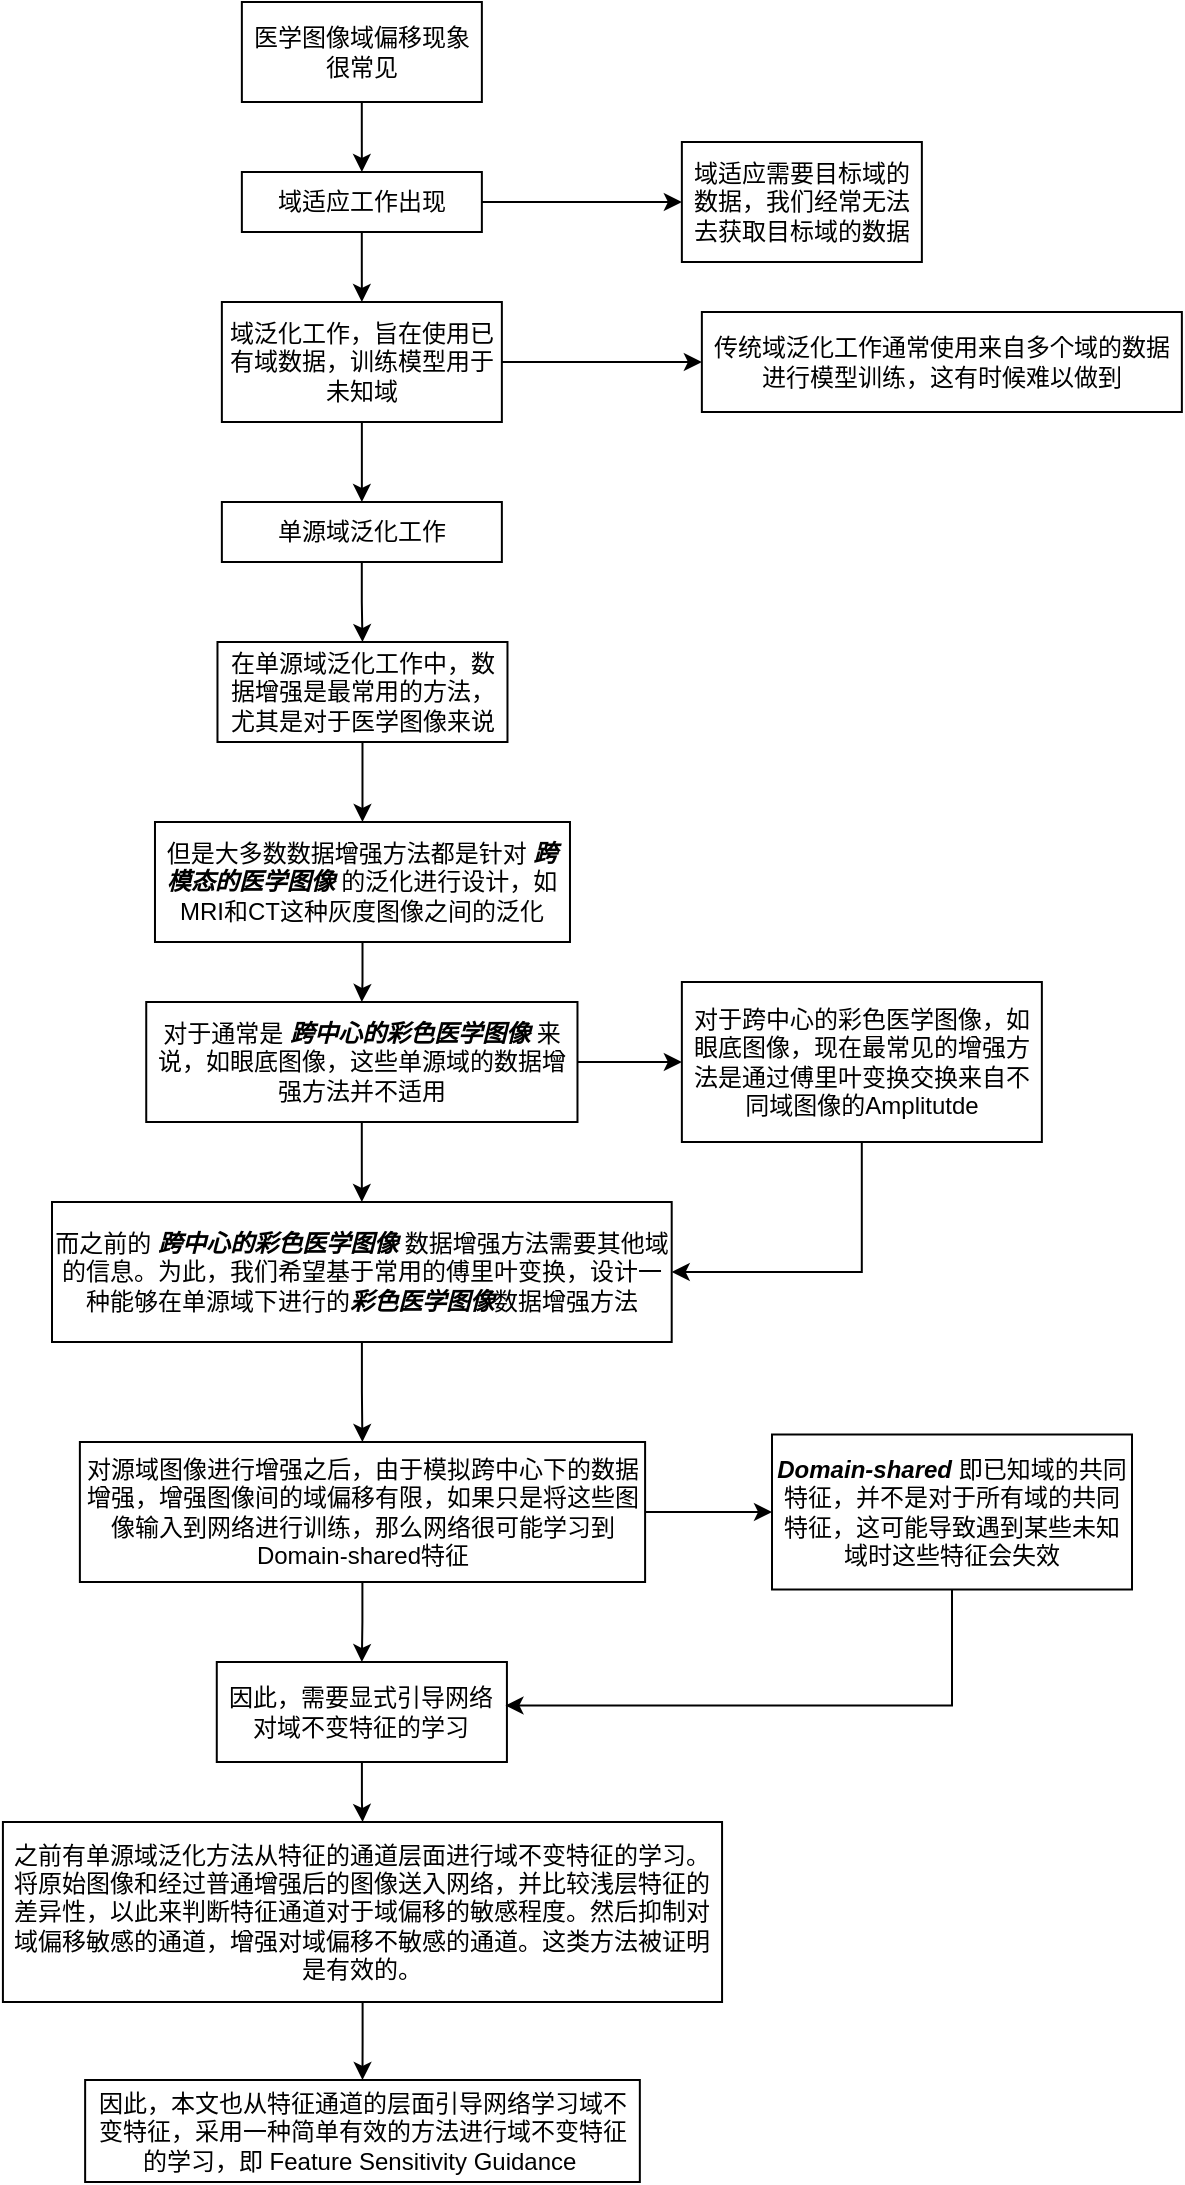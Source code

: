<mxfile version="24.0.7" type="github">
  <diagram name="第 1 页" id="c-j58rz6KxYzb0M7mw4W">
    <mxGraphModel dx="869" dy="452" grid="1" gridSize="10" guides="1" tooltips="1" connect="1" arrows="1" fold="1" page="1" pageScale="1" pageWidth="827" pageHeight="1169" math="0" shadow="0">
      <root>
        <mxCell id="0" />
        <mxCell id="1" parent="0" />
        <mxCell id="vQjxIirA9bA-XjDeCSao-2" style="edgeStyle=orthogonalEdgeStyle;rounded=0;orthogonalLoop=1;jettySize=auto;html=1;entryX=0.5;entryY=0;entryDx=0;entryDy=0;" parent="1" source="Ax9DC1ABo2JLW3Br6AjF-1" target="vQjxIirA9bA-XjDeCSao-1" edge="1">
          <mxGeometry relative="1" as="geometry" />
        </mxCell>
        <mxCell id="Ax9DC1ABo2JLW3Br6AjF-1" value="医学图像域偏移现象很常见" style="rounded=0;whiteSpace=wrap;html=1;" parent="1" vertex="1">
          <mxGeometry x="234.93" y="60" width="120" height="50" as="geometry" />
        </mxCell>
        <mxCell id="vQjxIirA9bA-XjDeCSao-4" style="edgeStyle=orthogonalEdgeStyle;rounded=0;orthogonalLoop=1;jettySize=auto;html=1;entryX=0.5;entryY=0;entryDx=0;entryDy=0;" parent="1" source="vQjxIirA9bA-XjDeCSao-1" target="vQjxIirA9bA-XjDeCSao-3" edge="1">
          <mxGeometry relative="1" as="geometry" />
        </mxCell>
        <mxCell id="vQjxIirA9bA-XjDeCSao-7" style="edgeStyle=orthogonalEdgeStyle;rounded=0;orthogonalLoop=1;jettySize=auto;html=1;exitX=1;exitY=0.5;exitDx=0;exitDy=0;" parent="1" source="vQjxIirA9bA-XjDeCSao-1" target="vQjxIirA9bA-XjDeCSao-5" edge="1">
          <mxGeometry relative="1" as="geometry" />
        </mxCell>
        <mxCell id="vQjxIirA9bA-XjDeCSao-1" value="域适应工作出现" style="rounded=0;whiteSpace=wrap;html=1;" parent="1" vertex="1">
          <mxGeometry x="234.93" y="145" width="120" height="30" as="geometry" />
        </mxCell>
        <mxCell id="vQjxIirA9bA-XjDeCSao-9" style="edgeStyle=orthogonalEdgeStyle;rounded=0;orthogonalLoop=1;jettySize=auto;html=1;entryX=0;entryY=0.5;entryDx=0;entryDy=0;" parent="1" source="vQjxIirA9bA-XjDeCSao-3" target="vQjxIirA9bA-XjDeCSao-8" edge="1">
          <mxGeometry relative="1" as="geometry" />
        </mxCell>
        <mxCell id="vQjxIirA9bA-XjDeCSao-11" style="edgeStyle=orthogonalEdgeStyle;rounded=0;orthogonalLoop=1;jettySize=auto;html=1;entryX=0.5;entryY=0;entryDx=0;entryDy=0;" parent="1" source="vQjxIirA9bA-XjDeCSao-3" target="vQjxIirA9bA-XjDeCSao-10" edge="1">
          <mxGeometry relative="1" as="geometry" />
        </mxCell>
        <mxCell id="vQjxIirA9bA-XjDeCSao-3" value="域泛化工作，旨在使用已有域数据，训练模型用于未知域" style="rounded=0;whiteSpace=wrap;html=1;" parent="1" vertex="1">
          <mxGeometry x="224.93" y="210" width="140" height="60" as="geometry" />
        </mxCell>
        <mxCell id="vQjxIirA9bA-XjDeCSao-5" value="域适应需要目标域的数据，我们经常无法去获取目标域的数据" style="rounded=0;whiteSpace=wrap;html=1;" parent="1" vertex="1">
          <mxGeometry x="454.93" y="130" width="120" height="60" as="geometry" />
        </mxCell>
        <mxCell id="vQjxIirA9bA-XjDeCSao-8" value="传统域泛化工作通常使用来自多个域的数据进行模型训练，这有时候难以做到" style="rounded=0;whiteSpace=wrap;html=1;" parent="1" vertex="1">
          <mxGeometry x="464.93" y="215" width="240" height="50" as="geometry" />
        </mxCell>
        <mxCell id="6a-3rRkNYd-cF_ZGWK3o-11" style="edgeStyle=orthogonalEdgeStyle;rounded=0;orthogonalLoop=1;jettySize=auto;html=1;entryX=0.5;entryY=0;entryDx=0;entryDy=0;" parent="1" source="vQjxIirA9bA-XjDeCSao-10" target="vQjxIirA9bA-XjDeCSao-12" edge="1">
          <mxGeometry relative="1" as="geometry" />
        </mxCell>
        <mxCell id="vQjxIirA9bA-XjDeCSao-10" value="单源域泛化工作" style="rounded=0;whiteSpace=wrap;html=1;" parent="1" vertex="1">
          <mxGeometry x="224.93" y="310" width="140" height="30" as="geometry" />
        </mxCell>
        <mxCell id="6a-3rRkNYd-cF_ZGWK3o-2" style="edgeStyle=orthogonalEdgeStyle;rounded=0;orthogonalLoop=1;jettySize=auto;html=1;entryX=0.5;entryY=0;entryDx=0;entryDy=0;" parent="1" source="vQjxIirA9bA-XjDeCSao-12" target="vQjxIirA9bA-XjDeCSao-15" edge="1">
          <mxGeometry relative="1" as="geometry" />
        </mxCell>
        <mxCell id="vQjxIirA9bA-XjDeCSao-12" value="在单源域泛化工作中，数据增强是最常用的方法，尤其是对于医学图像来说" style="rounded=0;whiteSpace=wrap;html=1;" parent="1" vertex="1">
          <mxGeometry x="222.74" y="380" width="145" height="50" as="geometry" />
        </mxCell>
        <mxCell id="6a-3rRkNYd-cF_ZGWK3o-4" value="" style="edgeStyle=orthogonalEdgeStyle;rounded=0;orthogonalLoop=1;jettySize=auto;html=1;" parent="1" source="vQjxIirA9bA-XjDeCSao-15" target="6a-3rRkNYd-cF_ZGWK3o-3" edge="1">
          <mxGeometry relative="1" as="geometry" />
        </mxCell>
        <mxCell id="vQjxIirA9bA-XjDeCSao-15" value="但是大多数数据增强方法都是针对&amp;nbsp;&lt;i&gt;&lt;b&gt;跨模态的医学图像&amp;nbsp;&lt;/b&gt;&lt;/i&gt;的泛化进行设计，如MRI和CT这种灰度图像之间的泛化" style="rounded=0;whiteSpace=wrap;html=1;" parent="1" vertex="1">
          <mxGeometry x="191.49" y="470" width="207.5" height="60" as="geometry" />
        </mxCell>
        <mxCell id="6a-3rRkNYd-cF_ZGWK3o-12" style="edgeStyle=orthogonalEdgeStyle;rounded=0;orthogonalLoop=1;jettySize=auto;html=1;entryX=0;entryY=0.5;entryDx=0;entryDy=0;" parent="1" source="6a-3rRkNYd-cF_ZGWK3o-3" target="6a-3rRkNYd-cF_ZGWK3o-5" edge="1">
          <mxGeometry relative="1" as="geometry" />
        </mxCell>
        <mxCell id="6a-3rRkNYd-cF_ZGWK3o-13" style="edgeStyle=orthogonalEdgeStyle;rounded=0;orthogonalLoop=1;jettySize=auto;html=1;entryX=0.5;entryY=0;entryDx=0;entryDy=0;" parent="1" source="6a-3rRkNYd-cF_ZGWK3o-3" target="6a-3rRkNYd-cF_ZGWK3o-8" edge="1">
          <mxGeometry relative="1" as="geometry" />
        </mxCell>
        <mxCell id="6a-3rRkNYd-cF_ZGWK3o-3" value="对于通常是&amp;nbsp;&lt;b&gt;&lt;i&gt;跨中心的彩色医学图像&amp;nbsp;&lt;/i&gt;&lt;/b&gt;来说，如眼底图像，这些单源域的数据增强方法并不适用" style="whiteSpace=wrap;html=1;rounded=0;" parent="1" vertex="1">
          <mxGeometry x="187.12" y="560" width="215.62" height="60" as="geometry" />
        </mxCell>
        <mxCell id="6a-3rRkNYd-cF_ZGWK3o-15" style="edgeStyle=orthogonalEdgeStyle;rounded=0;orthogonalLoop=1;jettySize=auto;html=1;entryX=1;entryY=0.5;entryDx=0;entryDy=0;" parent="1" source="6a-3rRkNYd-cF_ZGWK3o-5" target="6a-3rRkNYd-cF_ZGWK3o-8" edge="1">
          <mxGeometry relative="1" as="geometry">
            <Array as="points">
              <mxPoint x="544.93" y="695" />
            </Array>
          </mxGeometry>
        </mxCell>
        <mxCell id="6a-3rRkNYd-cF_ZGWK3o-5" value="对于跨中心的彩色医学图像，如眼底图像，现在最常见的增强方法是通过傅里叶变换交换来自不同域图像的Amplitutde" style="rounded=0;whiteSpace=wrap;html=1;" parent="1" vertex="1">
          <mxGeometry x="454.93" y="550" width="180" height="80" as="geometry" />
        </mxCell>
        <mxCell id="6a-3rRkNYd-cF_ZGWK3o-18" value="" style="edgeStyle=orthogonalEdgeStyle;rounded=0;orthogonalLoop=1;jettySize=auto;html=1;" parent="1" source="6a-3rRkNYd-cF_ZGWK3o-8" target="6a-3rRkNYd-cF_ZGWK3o-16" edge="1">
          <mxGeometry relative="1" as="geometry" />
        </mxCell>
        <mxCell id="6a-3rRkNYd-cF_ZGWK3o-8" value="而之前的&amp;nbsp;&lt;b&gt;&lt;i&gt;跨中心的彩色医学图像&amp;nbsp;&lt;/i&gt;&lt;/b&gt;数据增强方法需要其他域的信息。为此，我们希望基于常用的傅里叶变换，设计一种能够在单源域下进行的&lt;b style=&quot;font-style: italic;&quot;&gt;彩色医学图像&lt;/b&gt;数据增强方法" style="rounded=0;whiteSpace=wrap;html=1;" parent="1" vertex="1">
          <mxGeometry x="140" y="660" width="309.85" height="70" as="geometry" />
        </mxCell>
        <mxCell id="u22NzilWjhtLQ6Hzgs4L-1" style="edgeStyle=orthogonalEdgeStyle;rounded=0;orthogonalLoop=1;jettySize=auto;html=1;entryX=0;entryY=0.5;entryDx=0;entryDy=0;" parent="1" source="6a-3rRkNYd-cF_ZGWK3o-16" target="6a-3rRkNYd-cF_ZGWK3o-19" edge="1">
          <mxGeometry relative="1" as="geometry" />
        </mxCell>
        <mxCell id="zbKeJaY4Yf2kd95y40e--2" style="edgeStyle=orthogonalEdgeStyle;rounded=0;orthogonalLoop=1;jettySize=auto;html=1;entryX=0.5;entryY=0;entryDx=0;entryDy=0;" edge="1" parent="1" source="6a-3rRkNYd-cF_ZGWK3o-16" target="zbKeJaY4Yf2kd95y40e--1">
          <mxGeometry relative="1" as="geometry" />
        </mxCell>
        <mxCell id="6a-3rRkNYd-cF_ZGWK3o-16" value="对源域图像进行增强之后，由于模拟跨中心下的数据增强，增强图像间的域偏移有限，如果只是将这些图像输入到网络进行训练，那么网络很可能学习到Domain-shared特征" style="rounded=0;whiteSpace=wrap;html=1;" parent="1" vertex="1">
          <mxGeometry x="153.94" y="780" width="282.61" height="70" as="geometry" />
        </mxCell>
        <mxCell id="6a-3rRkNYd-cF_ZGWK3o-19" value="&lt;b style=&quot;font-style: italic;&quot;&gt;Domain-shared&amp;nbsp;&lt;/b&gt;即已知域的共同特征，并不是对于所有域的共同特征，这可能导致遇到某些未知域时这些特征会失效" style="rounded=0;whiteSpace=wrap;html=1;" parent="1" vertex="1">
          <mxGeometry x="500" y="776.25" width="180" height="77.5" as="geometry" />
        </mxCell>
        <mxCell id="zbKeJaY4Yf2kd95y40e--12" value="" style="edgeStyle=orthogonalEdgeStyle;rounded=0;orthogonalLoop=1;jettySize=auto;html=1;" edge="1" parent="1" source="zbKeJaY4Yf2kd95y40e--1" target="zbKeJaY4Yf2kd95y40e--11">
          <mxGeometry relative="1" as="geometry" />
        </mxCell>
        <mxCell id="zbKeJaY4Yf2kd95y40e--1" value="因此，需要显式引导网络对域不变特征的学习" style="rounded=0;whiteSpace=wrap;html=1;" vertex="1" parent="1">
          <mxGeometry x="222.39" y="890" width="145.07" height="50" as="geometry" />
        </mxCell>
        <mxCell id="zbKeJaY4Yf2kd95y40e--3" style="edgeStyle=orthogonalEdgeStyle;rounded=0;orthogonalLoop=1;jettySize=auto;html=1;entryX=0.995;entryY=0.434;entryDx=0;entryDy=0;entryPerimeter=0;" edge="1" parent="1" source="6a-3rRkNYd-cF_ZGWK3o-19" target="zbKeJaY4Yf2kd95y40e--1">
          <mxGeometry relative="1" as="geometry">
            <Array as="points">
              <mxPoint x="590" y="912" />
            </Array>
          </mxGeometry>
        </mxCell>
        <mxCell id="zbKeJaY4Yf2kd95y40e--4" value="因此，本文也从特征通道的层面引导网络学习域不变特征，采用一种简单有效的方法进行域不变特征的学习，即 Feature Sensitivity Guidance&amp;nbsp;" style="rounded=0;whiteSpace=wrap;html=1;" vertex="1" parent="1">
          <mxGeometry x="156.57" y="1099" width="277.35" height="51" as="geometry" />
        </mxCell>
        <mxCell id="zbKeJaY4Yf2kd95y40e--13" style="edgeStyle=orthogonalEdgeStyle;rounded=0;orthogonalLoop=1;jettySize=auto;html=1;entryX=0.5;entryY=0;entryDx=0;entryDy=0;" edge="1" parent="1" source="zbKeJaY4Yf2kd95y40e--11" target="zbKeJaY4Yf2kd95y40e--4">
          <mxGeometry relative="1" as="geometry" />
        </mxCell>
        <mxCell id="zbKeJaY4Yf2kd95y40e--11" value="之前有单源域泛化方法从特征的通道层面进行域不变特征的学习。将原始图像和经过普通增强后的图像送入网络，并比较浅层特征的差异性，以此来&lt;span style=&quot;background-color: initial;&quot;&gt;判断特征通道对于域偏移的敏感程度。然后抑制对域偏移敏感的通道，增强对域偏移不敏感的通道。&lt;/span&gt;&lt;span style=&quot;background-color: initial;&quot;&gt;这类方法被证明是有效的。&lt;/span&gt;" style="rounded=0;whiteSpace=wrap;html=1;" vertex="1" parent="1">
          <mxGeometry x="115.46" y="970" width="359.57" height="90" as="geometry" />
        </mxCell>
      </root>
    </mxGraphModel>
  </diagram>
</mxfile>

